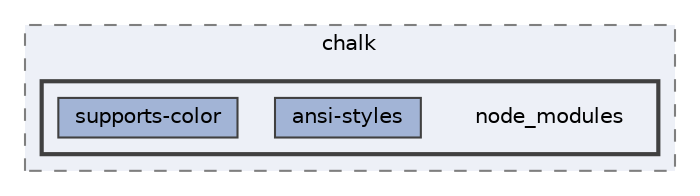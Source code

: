 digraph "C:/Users/arisc/OneDrive/Documents/GitHub/FINAL/EcoEats-Project/node_modules/chalk/node_modules"
{
 // LATEX_PDF_SIZE
  bgcolor="transparent";
  edge [fontname=Helvetica,fontsize=10,labelfontname=Helvetica,labelfontsize=10];
  node [fontname=Helvetica,fontsize=10,shape=box,height=0.2,width=0.4];
  compound=true
  subgraph clusterdir_1a6b37efe2d5767ffe512656af48191b {
    graph [ bgcolor="#edf0f7", pencolor="grey50", label="chalk", fontname=Helvetica,fontsize=10 style="filled,dashed", URL="dir_1a6b37efe2d5767ffe512656af48191b.html",tooltip=""]
  subgraph clusterdir_d860d0f1b39d6a33ed8e8f3a16e888bf {
    graph [ bgcolor="#edf0f7", pencolor="grey25", label="", fontname=Helvetica,fontsize=10 style="filled,bold", URL="dir_d860d0f1b39d6a33ed8e8f3a16e888bf.html",tooltip=""]
    dir_d860d0f1b39d6a33ed8e8f3a16e888bf [shape=plaintext, label="node_modules"];
  dir_9bff076b1d1dfad7ab3bc96a79aae22f [label="ansi-styles", fillcolor="#a2b4d6", color="grey25", style="filled", URL="dir_9bff076b1d1dfad7ab3bc96a79aae22f.html",tooltip=""];
  dir_d691d6ba3c2a9383ca1a5147790ade40 [label="supports-color", fillcolor="#a2b4d6", color="grey25", style="filled", URL="dir_d691d6ba3c2a9383ca1a5147790ade40.html",tooltip=""];
  }
  }
}
